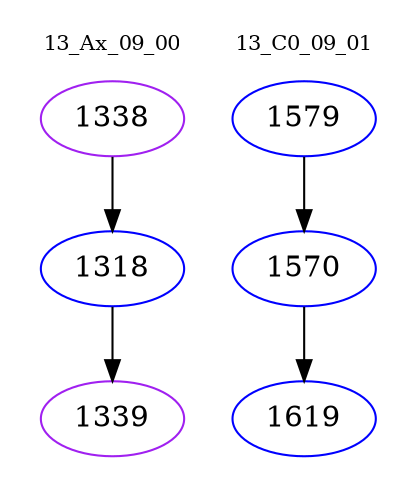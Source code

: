 digraph{
subgraph cluster_0 {
color = white
label = "13_Ax_09_00";
fontsize=10;
T0_1338 [label="1338", color="purple"]
T0_1338 -> T0_1318 [color="black"]
T0_1318 [label="1318", color="blue"]
T0_1318 -> T0_1339 [color="black"]
T0_1339 [label="1339", color="purple"]
}
subgraph cluster_1 {
color = white
label = "13_C0_09_01";
fontsize=10;
T1_1579 [label="1579", color="blue"]
T1_1579 -> T1_1570 [color="black"]
T1_1570 [label="1570", color="blue"]
T1_1570 -> T1_1619 [color="black"]
T1_1619 [label="1619", color="blue"]
}
}
